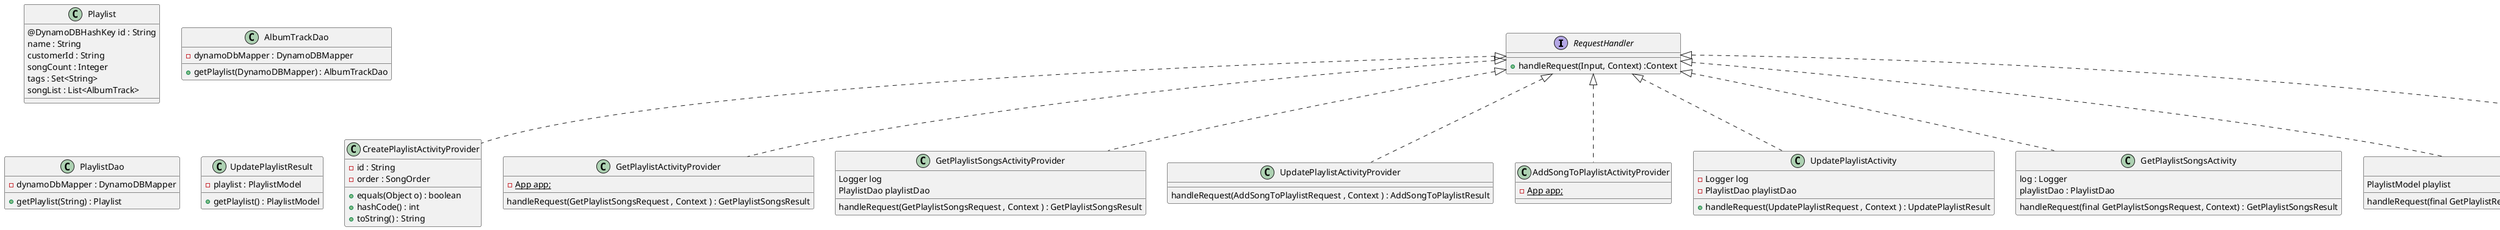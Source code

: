 @startuml


interface RequestHandler
RequestHandler : + handleRequest(Input, Context) :Context

class CreatePlaylistActivityProvider implements RequestHandler {
 -  id : String
 - order : SongOrder
 +  equals(Object o) : boolean
 +  hashCode() : int
 +  toString() : String
}

class GetPlaylistActivityProvider implements RequestHandler
GetPlaylistActivityProvider : - {static} App app;
GetPlaylistActivityProvider : handleRequest(GetPlaylistSongsRequest , Context ) : GetPlaylistSongsResult

class GetPlaylistSongsActivityProvider implements RequestHandler
GetPlaylistSongsActivityProvider : Logger log
GetPlaylistSongsActivityProvider : PlaylistDao playlistDao
GetPlaylistSongsActivityProvider : handleRequest(GetPlaylistSongsRequest , Context ) : GetPlaylistSongsResult

class UpdatePlaylistActivityProvider implements RequestHandler
UpdatePlaylistActivityProvider : handleRequest(AddSongToPlaylistRequest , Context ) : AddSongToPlaylistResult

class AddSongToPlaylistActivityProvider implements RequestHandler
AddSongToPlaylistActivityProvider : - {static} App app;

class UpdatePlaylistActivity implements RequestHandler{
 -  Logger log
    -  PlaylistDao playlistDao
    + handleRequest(UpdatePlaylistRequest , Context ) : UpdatePlaylistResult

}

class Playlist{
@DynamoDBHashKey id : String
name : String
customerId : String
songCount : Integer
tags : Set<String>
songList : List<AlbumTrack>
}

class GetPlaylistSongsActivity implements RequestHandler{
 log : Logger
 playlistDao : PlaylistDao
 handleRequest(final GetPlaylistSongsRequest, Context) : GetPlaylistSongsResult
}

class GetPlaylistActivity implements RequestHandler {
 PlaylistModel playlist
 handleRequest(final GetPlaylistRequest getPlaylistRequest, Context context) : GetPlaylistResult
}

class CreatePlaylistActivity implements RequestHandler {
 -Logger log
 -PlaylistDao playlistDao
 +handleRequest(CreatePlaylistRequest , Context) : CreatePlaylistResult
}

class AlbumTrackDao{
  - dynamoDbMapper : DynamoDBMapper
  + getPlaylist(DynamoDBMapper) : AlbumTrackDao
}


class Playlist{}


class PlaylistDao{
 - dynamoDbMapper : DynamoDBMapper
 + getPlaylist(String) : Playlist
}

class UpdatePlaylistResult
UpdatePlaylistResult : -  playlist : PlaylistModel
UpdatePlaylistResult : +  getPlaylist() : PlaylistModel

newpage
class AlbumTrackNotFoundException extends RuntimeException
AlbumTrackNotFoundException : {static} -final serialVersionUID : long

class InvalidAttributeValueException extends RuntimeException
InvalidAttributeValueException : {static} -final serialVersionUID : long

class PlaylistNotFoundException extends RuntimeException
PlaylistNotFoundException : {static} -final serialVersionUID : long

enum SongOrder

class  SongModel
SongModel :    -  asin : String
SongModel :    -  album : String
SongModel :    -  trackNumber : int
SongModel :    - title : String

class PlaylistModel
 PlaylistModel :    -  id : String
 PlaylistModel :    -  name : String
 PlaylistModel :    -  customerId : String
 PlaylistModel :    -  songCount : int
 PlaylistModel :    - tags : List<String>

class AddSongToPlaylistRequest
 AddSongToPlaylistRequest :    -  id : String
 AddSongToPlaylistRequest :    -  asin : String
 AddSongToPlaylistRequest :    -  trackNumber : int
 AddSongToPlaylistRequest :    -  queueNext : boolean


class CreatePlaylistRequest

class GetPlaylistRequest
GetPlaylistRequest : - id : String

class GetPlaylistSongsRequest
GetPlaylistSongsRequest :   -  id : String
GetPlaylistSongsRequest :   -  order : SongOrder

class UpdatePlaylistRequest
 UpdatePlaylistRequest :   -  id : String
 UpdatePlaylistRequest :   -  name : String
 UpdatePlaylistRequest :   -  customerId : String

 class AddSongToPlaylistResult
AddSongToPlaylistResult : - songList : List<SongModel>

class CreatePlaylistResult
CreatePlaylistResult : - playlist : PlaylistModel

class AddSongToPlaylistActivity implements RequestHandler{
    -  log : Logger
    -  playlistDao : PlaylistDao
   -  albumTrackDao : AlbumTrackDao
 +handleRequest(AddSongToPlaylistRequest) : AddSongToPlaylistResult
 }

class  AlbumTrack{
       + @DynamoDBHashKey  asin : String
       + @DynamoDBRangeKey trackNumber : Integer
       + albumName : String
       + songTitle : String
}


Playlist --> AlbumTrack
AddSongToPlaylistActivity --> AlbumTrackDao
CreatePlaylistActivity --> PlaylistDao
AddSongToPlaylistActivity --> PlaylistDao
GetPlaylistActivity -->  PlaylistDao
GetPlaylistSongsActivity --> PlaylistDao
UpdatePlaylistActivity --> PlaylistDao

newpage
class InvalidAttributeChangeException
class InvalidAttributeValueException


class InvalidAttributeException


InvalidAttributeValueException  --|> InvalidAttributeException
InvalidAttributeChangeException --|> InvalidAttributeException
InvalidAttributeException --|> RuntimeException


@enduml